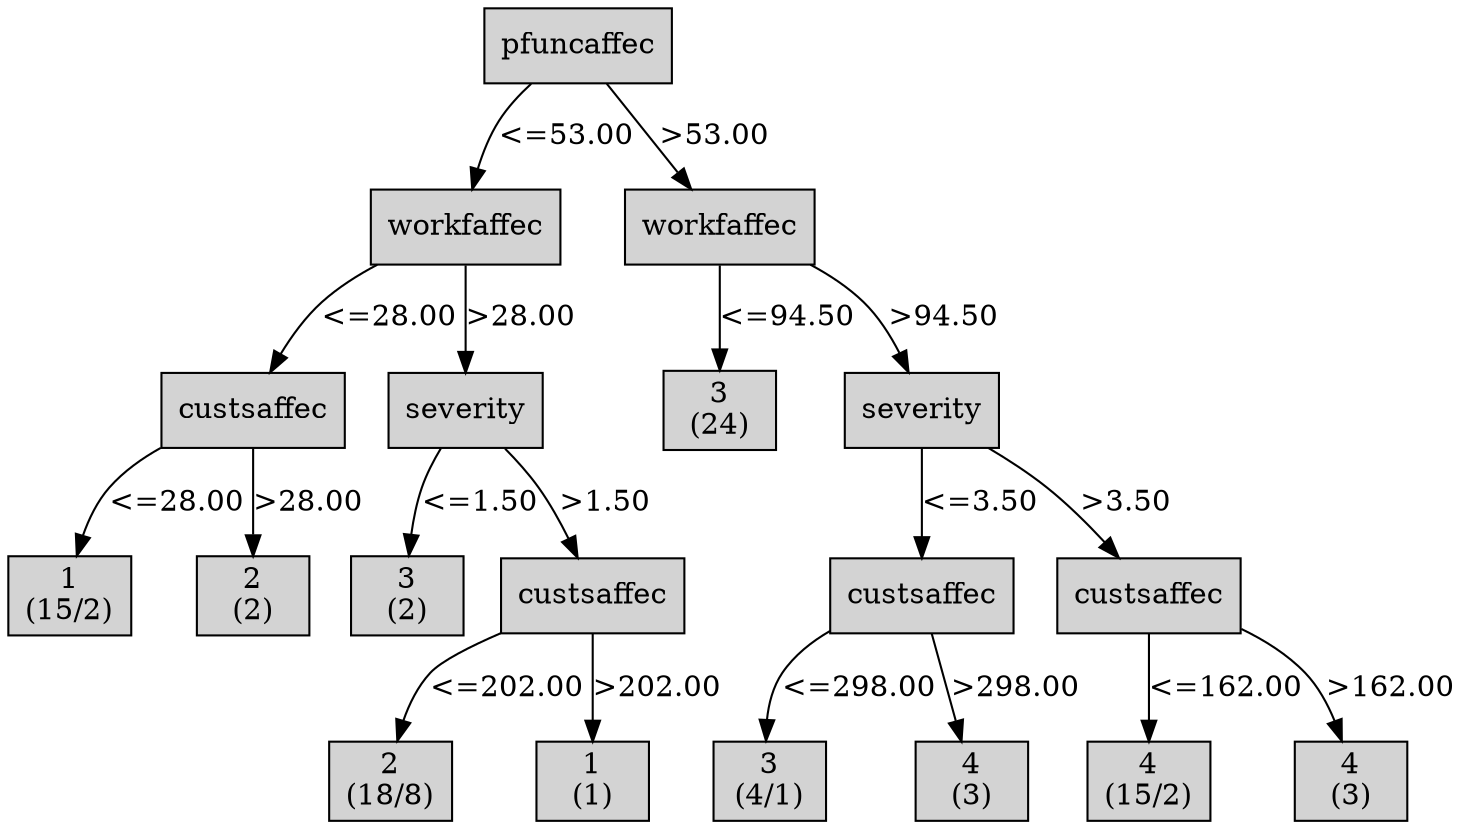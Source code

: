 digraph ID3_Tree {
"0" [shape=box, style=filled, label="pfuncaffec
", weight=1]
"1" [shape=box, style=filled, label="workfaffec
", weight=2]
0 -> 1 [ label = "<=53.00"];
"2" [shape=box, style=filled, label="custsaffec
", weight=3]
1 -> 2 [ label = "<=28.00"];
"3" [shape=box, style=filled, label="1
(15/2)
", weight=4]
2 -> 3 [ label = "<=28.00"];
"4" [shape=box, style=filled, label="2
(2)
", weight=4]
2 -> 4 [ label = ">28.00"];
"5" [shape=box, style=filled, label="severity
", weight=3]
1 -> 5 [ label = ">28.00"];
"6" [shape=box, style=filled, label="3
(2)
", weight=4]
5 -> 6 [ label = "<=1.50"];
"7" [shape=box, style=filled, label="custsaffec
", weight=4]
5 -> 7 [ label = ">1.50"];
"8" [shape=box, style=filled, label="2
(18/8)
", weight=5]
7 -> 8 [ label = "<=202.00"];
"9" [shape=box, style=filled, label="1
(1)
", weight=5]
7 -> 9 [ label = ">202.00"];
"10" [shape=box, style=filled, label="workfaffec
", weight=2]
0 -> 10 [ label = ">53.00"];
"11" [shape=box, style=filled, label="3
(24)
", weight=3]
10 -> 11 [ label = "<=94.50"];
"12" [shape=box, style=filled, label="severity
", weight=3]
10 -> 12 [ label = ">94.50"];
"13" [shape=box, style=filled, label="custsaffec
", weight=4]
12 -> 13 [ label = "<=3.50"];
"14" [shape=box, style=filled, label="3
(4/1)
", weight=5]
13 -> 14 [ label = "<=298.00"];
"15" [shape=box, style=filled, label="4
(3)
", weight=5]
13 -> 15 [ label = ">298.00"];
"16" [shape=box, style=filled, label="custsaffec
", weight=4]
12 -> 16 [ label = ">3.50"];
"17" [shape=box, style=filled, label="4
(15/2)
", weight=5]
16 -> 17 [ label = "<=162.00"];
"18" [shape=box, style=filled, label="4
(3)
", weight=5]
16 -> 18 [ label = ">162.00"];
{rank=same; 0;};
{rank=same; 1;10;};
{rank=same; 2;5;11;12;};
{rank=same; 3;4;6;7;13;16;};
{rank=same; 8;9;14;15;17;18;};
}